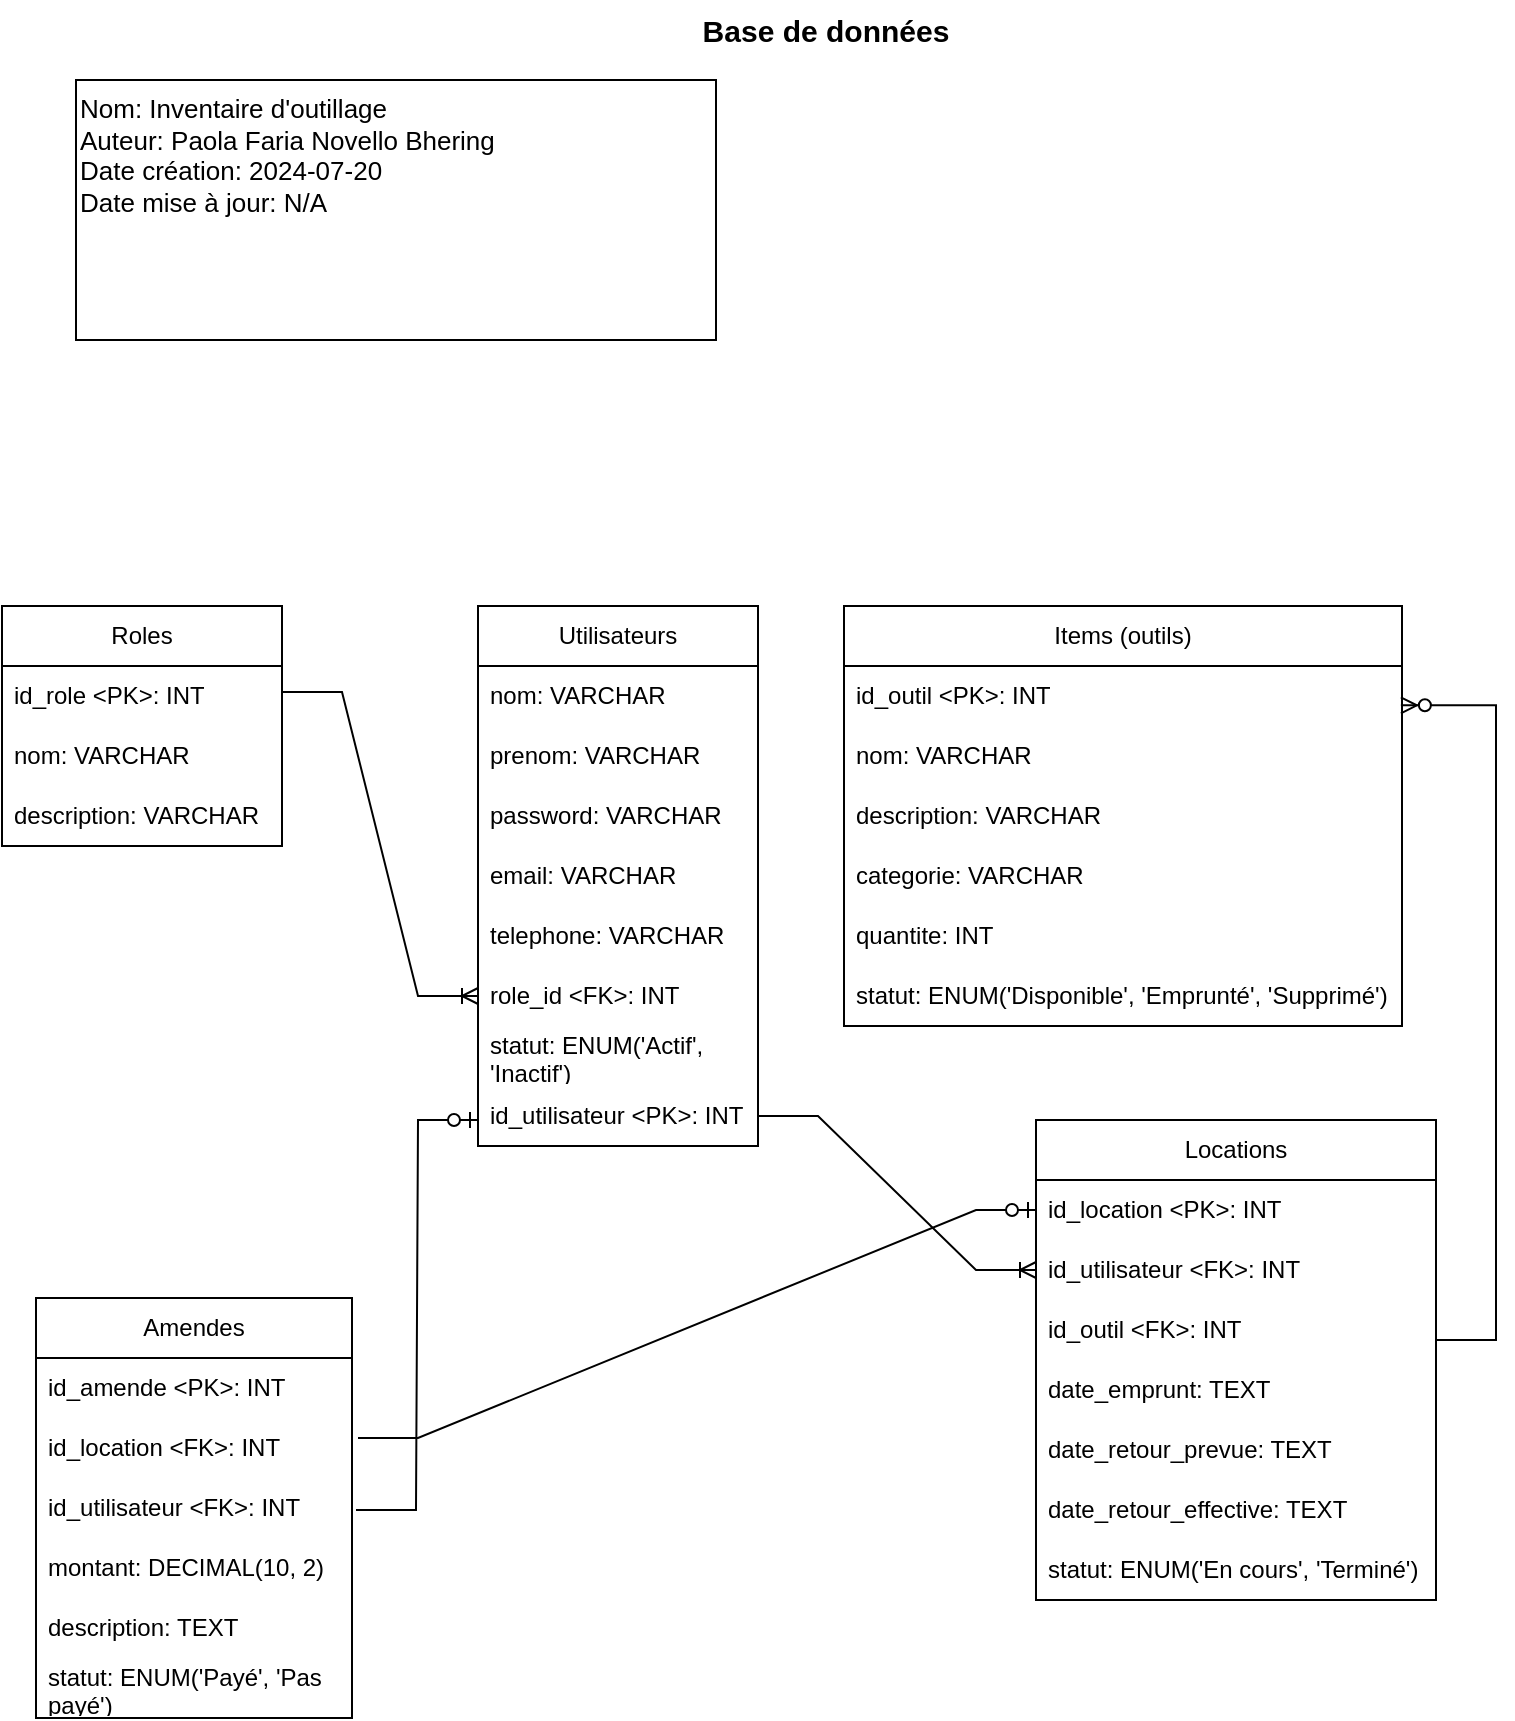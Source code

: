 <mxfile version="21.8.2" type="device">
  <diagram name="Page-1" id="j_84Ol_rRc1WWKsA9hxo">
    <mxGraphModel dx="2058" dy="820" grid="1" gridSize="10" guides="1" tooltips="1" connect="1" arrows="1" fold="1" page="1" pageScale="1" pageWidth="2339" pageHeight="3300" math="0" shadow="0">
      <root>
        <mxCell id="0" />
        <mxCell id="1" parent="0" />
        <mxCell id="dwD8XqkciGVuNtvJuvMU-1" value="Roles" style="swimlane;fontStyle=0;childLayout=stackLayout;horizontal=1;startSize=30;horizontalStack=0;resizeParent=1;resizeParentMax=0;resizeLast=0;collapsible=1;marginBottom=0;whiteSpace=wrap;html=1;" parent="1" vertex="1">
          <mxGeometry x="3" y="323" width="140" height="120" as="geometry" />
        </mxCell>
        <mxCell id="dwD8XqkciGVuNtvJuvMU-2" value="id_role &amp;lt;PK&amp;gt;: INT" style="text;strokeColor=none;fillColor=none;align=left;verticalAlign=middle;spacingLeft=4;spacingRight=4;overflow=hidden;points=[[0,0.5],[1,0.5]];portConstraint=eastwest;rotatable=0;whiteSpace=wrap;html=1;" parent="dwD8XqkciGVuNtvJuvMU-1" vertex="1">
          <mxGeometry y="30" width="140" height="30" as="geometry" />
        </mxCell>
        <mxCell id="dwD8XqkciGVuNtvJuvMU-3" value="nom: VARCHAR" style="text;strokeColor=none;fillColor=none;align=left;verticalAlign=middle;spacingLeft=4;spacingRight=4;overflow=hidden;points=[[0,0.5],[1,0.5]];portConstraint=eastwest;rotatable=0;whiteSpace=wrap;html=1;" parent="dwD8XqkciGVuNtvJuvMU-1" vertex="1">
          <mxGeometry y="60" width="140" height="30" as="geometry" />
        </mxCell>
        <mxCell id="dwD8XqkciGVuNtvJuvMU-4" value="description: VARCHAR" style="text;strokeColor=none;fillColor=none;align=left;verticalAlign=middle;spacingLeft=4;spacingRight=4;overflow=hidden;points=[[0,0.5],[1,0.5]];portConstraint=eastwest;rotatable=0;whiteSpace=wrap;html=1;" parent="dwD8XqkciGVuNtvJuvMU-1" vertex="1">
          <mxGeometry y="90" width="140" height="30" as="geometry" />
        </mxCell>
        <mxCell id="dwD8XqkciGVuNtvJuvMU-6" value="Utilisateurs" style="swimlane;fontStyle=0;childLayout=stackLayout;horizontal=1;startSize=30;horizontalStack=0;resizeParent=1;resizeParentMax=0;resizeLast=0;collapsible=1;marginBottom=0;whiteSpace=wrap;html=1;" parent="1" vertex="1">
          <mxGeometry x="241" y="323" width="140" height="270" as="geometry" />
        </mxCell>
        <mxCell id="dwD8XqkciGVuNtvJuvMU-8" value="nom: VARCHAR" style="text;strokeColor=none;fillColor=none;align=left;verticalAlign=middle;spacingLeft=4;spacingRight=4;overflow=hidden;points=[[0,0.5],[1,0.5]];portConstraint=eastwest;rotatable=0;whiteSpace=wrap;html=1;" parent="dwD8XqkciGVuNtvJuvMU-6" vertex="1">
          <mxGeometry y="30" width="140" height="30" as="geometry" />
        </mxCell>
        <mxCell id="dwD8XqkciGVuNtvJuvMU-9" value="prenom: VARCHAR" style="text;strokeColor=none;fillColor=none;align=left;verticalAlign=middle;spacingLeft=4;spacingRight=4;overflow=hidden;points=[[0,0.5],[1,0.5]];portConstraint=eastwest;rotatable=0;whiteSpace=wrap;html=1;" parent="dwD8XqkciGVuNtvJuvMU-6" vertex="1">
          <mxGeometry y="60" width="140" height="30" as="geometry" />
        </mxCell>
        <mxCell id="dwD8XqkciGVuNtvJuvMU-11" value="password: VARCHAR" style="text;strokeColor=none;fillColor=none;align=left;verticalAlign=middle;spacingLeft=4;spacingRight=4;overflow=hidden;points=[[0,0.5],[1,0.5]];portConstraint=eastwest;rotatable=0;whiteSpace=wrap;html=1;" parent="dwD8XqkciGVuNtvJuvMU-6" vertex="1">
          <mxGeometry y="90" width="140" height="30" as="geometry" />
        </mxCell>
        <mxCell id="dwD8XqkciGVuNtvJuvMU-27" value="email: VARCHAR" style="text;strokeColor=none;fillColor=none;align=left;verticalAlign=middle;spacingLeft=4;spacingRight=4;overflow=hidden;points=[[0,0.5],[1,0.5]];portConstraint=eastwest;rotatable=0;whiteSpace=wrap;html=1;" parent="dwD8XqkciGVuNtvJuvMU-6" vertex="1">
          <mxGeometry y="120" width="140" height="30" as="geometry" />
        </mxCell>
        <mxCell id="dwD8XqkciGVuNtvJuvMU-28" value="telephone: VARCHAR" style="text;strokeColor=none;fillColor=none;align=left;verticalAlign=middle;spacingLeft=4;spacingRight=4;overflow=hidden;points=[[0,0.5],[1,0.5]];portConstraint=eastwest;rotatable=0;whiteSpace=wrap;html=1;" parent="dwD8XqkciGVuNtvJuvMU-6" vertex="1">
          <mxGeometry y="150" width="140" height="30" as="geometry" />
        </mxCell>
        <mxCell id="dwD8XqkciGVuNtvJuvMU-12" value="role_id &amp;lt;FK&amp;gt;: INT" style="text;strokeColor=none;fillColor=none;align=left;verticalAlign=middle;spacingLeft=4;spacingRight=4;overflow=hidden;points=[[0,0.5],[1,0.5]];portConstraint=eastwest;rotatable=0;whiteSpace=wrap;html=1;" parent="dwD8XqkciGVuNtvJuvMU-6" vertex="1">
          <mxGeometry y="180" width="140" height="30" as="geometry" />
        </mxCell>
        <mxCell id="dwD8XqkciGVuNtvJuvMU-58" value="statut: ENUM(&#39;Actif&#39;, &#39;Inactif&#39;)" style="text;strokeColor=none;fillColor=none;align=left;verticalAlign=middle;spacingLeft=4;spacingRight=4;overflow=hidden;points=[[0,0.5],[1,0.5]];portConstraint=eastwest;rotatable=0;whiteSpace=wrap;html=1;" parent="dwD8XqkciGVuNtvJuvMU-6" vertex="1">
          <mxGeometry y="210" width="140" height="30" as="geometry" />
        </mxCell>
        <mxCell id="dwD8XqkciGVuNtvJuvMU-7" value="id_utilisateur &amp;lt;PK&amp;gt;: INT" style="text;strokeColor=none;fillColor=none;align=left;verticalAlign=middle;spacingLeft=4;spacingRight=4;overflow=hidden;points=[[0,0.5],[1,0.5]];portConstraint=eastwest;rotatable=0;whiteSpace=wrap;html=1;" parent="dwD8XqkciGVuNtvJuvMU-6" vertex="1">
          <mxGeometry y="240" width="140" height="30" as="geometry" />
        </mxCell>
        <mxCell id="dwD8XqkciGVuNtvJuvMU-13" value="Nom: Inventaire d&#39;outillage&lt;br&gt;Auteur: Paola Faria Novello Bhering&amp;nbsp;&lt;br&gt;Date création: 2024-07-20&lt;br&gt;Date mise à jour: N/A" style="rounded=0;whiteSpace=wrap;html=1;align=left;verticalAlign=top;fontSize=13;spacingBottom=0;" parent="1" vertex="1">
          <mxGeometry x="40" y="60" width="320" height="130" as="geometry" />
        </mxCell>
        <mxCell id="dwD8XqkciGVuNtvJuvMU-14" value="Base de données" style="text;strokeColor=none;align=center;fillColor=none;html=1;verticalAlign=middle;whiteSpace=wrap;rounded=0;fontStyle=1;fontSize=15;" parent="1" vertex="1">
          <mxGeometry x="260" y="20" width="310" height="30" as="geometry" />
        </mxCell>
        <mxCell id="dwD8XqkciGVuNtvJuvMU-15" value="Items (outils)" style="swimlane;fontStyle=0;childLayout=stackLayout;horizontal=1;startSize=30;horizontalStack=0;resizeParent=1;resizeParentMax=0;resizeLast=0;collapsible=1;marginBottom=0;whiteSpace=wrap;html=1;" parent="1" vertex="1">
          <mxGeometry x="424" y="323" width="279" height="210" as="geometry" />
        </mxCell>
        <mxCell id="dwD8XqkciGVuNtvJuvMU-16" value="id_outil &amp;lt;PK&amp;gt;: INT" style="text;strokeColor=none;fillColor=none;align=left;verticalAlign=middle;spacingLeft=4;spacingRight=4;overflow=hidden;points=[[0,0.5],[1,0.5]];portConstraint=eastwest;rotatable=0;whiteSpace=wrap;html=1;" parent="dwD8XqkciGVuNtvJuvMU-15" vertex="1">
          <mxGeometry y="30" width="279" height="30" as="geometry" />
        </mxCell>
        <mxCell id="dwD8XqkciGVuNtvJuvMU-17" value="nom: VARCHAR" style="text;strokeColor=none;fillColor=none;align=left;verticalAlign=middle;spacingLeft=4;spacingRight=4;overflow=hidden;points=[[0,0.5],[1,0.5]];portConstraint=eastwest;rotatable=0;whiteSpace=wrap;html=1;" parent="dwD8XqkciGVuNtvJuvMU-15" vertex="1">
          <mxGeometry y="60" width="279" height="30" as="geometry" />
        </mxCell>
        <mxCell id="dwD8XqkciGVuNtvJuvMU-18" value="description: VARCHAR" style="text;strokeColor=none;fillColor=none;align=left;verticalAlign=middle;spacingLeft=4;spacingRight=4;overflow=hidden;points=[[0,0.5],[1,0.5]];portConstraint=eastwest;rotatable=0;whiteSpace=wrap;html=1;" parent="dwD8XqkciGVuNtvJuvMU-15" vertex="1">
          <mxGeometry y="90" width="279" height="30" as="geometry" />
        </mxCell>
        <mxCell id="AtaY5h_QZOFM_C8Indqi-1" value="categorie: VARCHAR" style="text;strokeColor=none;fillColor=none;align=left;verticalAlign=middle;spacingLeft=4;spacingRight=4;overflow=hidden;points=[[0,0.5],[1,0.5]];portConstraint=eastwest;rotatable=0;whiteSpace=wrap;html=1;" vertex="1" parent="dwD8XqkciGVuNtvJuvMU-15">
          <mxGeometry y="120" width="279" height="30" as="geometry" />
        </mxCell>
        <mxCell id="dwD8XqkciGVuNtvJuvMU-19" value="quantite: INT" style="text;strokeColor=none;fillColor=none;align=left;verticalAlign=middle;spacingLeft=4;spacingRight=4;overflow=hidden;points=[[0,0.5],[1,0.5]];portConstraint=eastwest;rotatable=0;whiteSpace=wrap;html=1;" parent="dwD8XqkciGVuNtvJuvMU-15" vertex="1">
          <mxGeometry y="150" width="279" height="30" as="geometry" />
        </mxCell>
        <mxCell id="dwD8XqkciGVuNtvJuvMU-33" value="statut: ENUM(&#39;Disponible&#39;, &#39;Emprunté&#39;, &#39;Supprimé&#39;)" style="text;strokeColor=none;fillColor=none;align=left;verticalAlign=middle;spacingLeft=4;spacingRight=4;overflow=hidden;points=[[0,0.5],[1,0.5]];portConstraint=eastwest;rotatable=0;whiteSpace=wrap;html=1;" parent="dwD8XqkciGVuNtvJuvMU-15" vertex="1">
          <mxGeometry y="180" width="279" height="30" as="geometry" />
        </mxCell>
        <mxCell id="dwD8XqkciGVuNtvJuvMU-29" value="Locations" style="swimlane;fontStyle=0;childLayout=stackLayout;horizontal=1;startSize=30;horizontalStack=0;resizeParent=1;resizeParentMax=0;resizeLast=0;collapsible=1;marginBottom=0;whiteSpace=wrap;html=1;" parent="1" vertex="1">
          <mxGeometry x="520" y="580" width="200" height="240" as="geometry" />
        </mxCell>
        <mxCell id="dwD8XqkciGVuNtvJuvMU-30" value="id_location &amp;lt;PK&amp;gt;: INT" style="text;strokeColor=none;fillColor=none;align=left;verticalAlign=middle;spacingLeft=4;spacingRight=4;overflow=hidden;points=[[0,0.5],[1,0.5]];portConstraint=eastwest;rotatable=0;whiteSpace=wrap;html=1;" parent="dwD8XqkciGVuNtvJuvMU-29" vertex="1">
          <mxGeometry y="30" width="200" height="30" as="geometry" />
        </mxCell>
        <mxCell id="dwD8XqkciGVuNtvJuvMU-34" value="id_utilisateur &amp;lt;FK&amp;gt;: INT" style="text;strokeColor=none;fillColor=none;align=left;verticalAlign=middle;spacingLeft=4;spacingRight=4;overflow=hidden;points=[[0,0.5],[1,0.5]];portConstraint=eastwest;rotatable=0;whiteSpace=wrap;html=1;" parent="dwD8XqkciGVuNtvJuvMU-29" vertex="1">
          <mxGeometry y="60" width="200" height="30" as="geometry" />
        </mxCell>
        <mxCell id="dwD8XqkciGVuNtvJuvMU-35" value="id_outil &amp;lt;FK&amp;gt;: INT" style="text;strokeColor=none;fillColor=none;align=left;verticalAlign=middle;spacingLeft=4;spacingRight=4;overflow=hidden;points=[[0,0.5],[1,0.5]];portConstraint=eastwest;rotatable=0;whiteSpace=wrap;html=1;" parent="dwD8XqkciGVuNtvJuvMU-29" vertex="1">
          <mxGeometry y="90" width="200" height="30" as="geometry" />
        </mxCell>
        <mxCell id="dwD8XqkciGVuNtvJuvMU-36" value="date_emprunt: TEXT" style="text;strokeColor=none;fillColor=none;align=left;verticalAlign=middle;spacingLeft=4;spacingRight=4;overflow=hidden;points=[[0,0.5],[1,0.5]];portConstraint=eastwest;rotatable=0;whiteSpace=wrap;html=1;" parent="dwD8XqkciGVuNtvJuvMU-29" vertex="1">
          <mxGeometry y="120" width="200" height="30" as="geometry" />
        </mxCell>
        <mxCell id="dwD8XqkciGVuNtvJuvMU-38" value="date_retour_prevue: TEXT" style="text;strokeColor=none;fillColor=none;align=left;verticalAlign=middle;spacingLeft=4;spacingRight=4;overflow=hidden;points=[[0,0.5],[1,0.5]];portConstraint=eastwest;rotatable=0;whiteSpace=wrap;html=1;" parent="dwD8XqkciGVuNtvJuvMU-29" vertex="1">
          <mxGeometry y="150" width="200" height="30" as="geometry" />
        </mxCell>
        <mxCell id="dwD8XqkciGVuNtvJuvMU-39" value="date_retour_effective: TEXT" style="text;strokeColor=none;fillColor=none;align=left;verticalAlign=middle;spacingLeft=4;spacingRight=4;overflow=hidden;points=[[0,0.5],[1,0.5]];portConstraint=eastwest;rotatable=0;whiteSpace=wrap;html=1;" parent="dwD8XqkciGVuNtvJuvMU-29" vertex="1">
          <mxGeometry y="180" width="200" height="30" as="geometry" />
        </mxCell>
        <mxCell id="dwD8XqkciGVuNtvJuvMU-31" value="statut: ENUM(&#39;En cours&#39;, &#39;Terminé&#39;)" style="text;strokeColor=none;fillColor=none;align=left;verticalAlign=middle;spacingLeft=4;spacingRight=4;overflow=hidden;points=[[0,0.5],[1,0.5]];portConstraint=eastwest;rotatable=0;whiteSpace=wrap;html=1;" parent="dwD8XqkciGVuNtvJuvMU-29" vertex="1">
          <mxGeometry y="210" width="200" height="30" as="geometry" />
        </mxCell>
        <mxCell id="dwD8XqkciGVuNtvJuvMU-40" value="Amendes" style="swimlane;fontStyle=0;childLayout=stackLayout;horizontal=1;startSize=30;horizontalStack=0;resizeParent=1;resizeParentMax=0;resizeLast=0;collapsible=1;marginBottom=0;whiteSpace=wrap;html=1;" parent="1" vertex="1">
          <mxGeometry x="20" y="669" width="158" height="210" as="geometry" />
        </mxCell>
        <mxCell id="dwD8XqkciGVuNtvJuvMU-41" value="id_amende &amp;lt;PK&amp;gt;: INT" style="text;strokeColor=none;fillColor=none;align=left;verticalAlign=middle;spacingLeft=4;spacingRight=4;overflow=hidden;points=[[0,0.5],[1,0.5]];portConstraint=eastwest;rotatable=0;whiteSpace=wrap;html=1;" parent="dwD8XqkciGVuNtvJuvMU-40" vertex="1">
          <mxGeometry y="30" width="158" height="30" as="geometry" />
        </mxCell>
        <mxCell id="dwD8XqkciGVuNtvJuvMU-60" value="id_location &amp;lt;FK&amp;gt;: INT" style="text;strokeColor=none;fillColor=none;align=left;verticalAlign=middle;spacingLeft=4;spacingRight=4;overflow=hidden;points=[[0,0.5],[1,0.5]];portConstraint=eastwest;rotatable=0;whiteSpace=wrap;html=1;" parent="dwD8XqkciGVuNtvJuvMU-40" vertex="1">
          <mxGeometry y="60" width="158" height="30" as="geometry" />
        </mxCell>
        <mxCell id="dwD8XqkciGVuNtvJuvMU-46" value="id_utilisateur &amp;lt;FK&amp;gt;: INT" style="text;strokeColor=none;fillColor=none;align=left;verticalAlign=middle;spacingLeft=4;spacingRight=4;overflow=hidden;points=[[0,0.5],[1,0.5]];portConstraint=eastwest;rotatable=0;whiteSpace=wrap;html=1;" parent="dwD8XqkciGVuNtvJuvMU-40" vertex="1">
          <mxGeometry y="90" width="158" height="30" as="geometry" />
        </mxCell>
        <mxCell id="dwD8XqkciGVuNtvJuvMU-42" value="montant:&amp;nbsp;DECIMAL(10, 2)" style="text;strokeColor=none;fillColor=none;align=left;verticalAlign=middle;spacingLeft=4;spacingRight=4;overflow=hidden;points=[[0,0.5],[1,0.5]];portConstraint=eastwest;rotatable=0;whiteSpace=wrap;html=1;" parent="dwD8XqkciGVuNtvJuvMU-40" vertex="1">
          <mxGeometry y="120" width="158" height="30" as="geometry" />
        </mxCell>
        <mxCell id="dwD8XqkciGVuNtvJuvMU-43" value="description: TEXT" style="text;strokeColor=none;fillColor=none;align=left;verticalAlign=middle;spacingLeft=4;spacingRight=4;overflow=hidden;points=[[0,0.5],[1,0.5]];portConstraint=eastwest;rotatable=0;whiteSpace=wrap;html=1;" parent="dwD8XqkciGVuNtvJuvMU-40" vertex="1">
          <mxGeometry y="150" width="158" height="30" as="geometry" />
        </mxCell>
        <mxCell id="dwD8XqkciGVuNtvJuvMU-59" value="statut: ENUM(&#39;Payé&#39;, &#39;Pas payé&#39;)" style="text;strokeColor=none;fillColor=none;align=left;verticalAlign=middle;spacingLeft=4;spacingRight=4;overflow=hidden;points=[[0,0.5],[1,0.5]];portConstraint=eastwest;rotatable=0;whiteSpace=wrap;html=1;" parent="dwD8XqkciGVuNtvJuvMU-40" vertex="1">
          <mxGeometry y="180" width="158" height="30" as="geometry" />
        </mxCell>
        <mxCell id="dwD8XqkciGVuNtvJuvMU-62" value="" style="edgeStyle=entityRelationEdgeStyle;fontSize=12;html=1;endArrow=ERoneToMany;rounded=0;exitX=1;exitY=0.5;exitDx=0;exitDy=0;entryX=0;entryY=0.5;entryDx=0;entryDy=0;" parent="1" source="dwD8XqkciGVuNtvJuvMU-7" target="dwD8XqkciGVuNtvJuvMU-34" edge="1">
          <mxGeometry width="100" height="100" relative="1" as="geometry">
            <mxPoint x="521" y="651" as="sourcePoint" />
            <mxPoint x="621" y="551" as="targetPoint" />
          </mxGeometry>
        </mxCell>
        <mxCell id="dwD8XqkciGVuNtvJuvMU-63" value="" style="edgeStyle=entityRelationEdgeStyle;fontSize=12;html=1;endArrow=ERoneToMany;rounded=0;exitX=1;exitY=0.5;exitDx=0;exitDy=0;entryX=0;entryY=0.5;entryDx=0;entryDy=0;" parent="1" target="dwD8XqkciGVuNtvJuvMU-12" edge="1">
          <mxGeometry width="100" height="100" relative="1" as="geometry">
            <mxPoint x="143" y="366" as="sourcePoint" />
            <mxPoint x="211" y="545" as="targetPoint" />
          </mxGeometry>
        </mxCell>
        <mxCell id="dwD8XqkciGVuNtvJuvMU-65" value="" style="edgeStyle=entityRelationEdgeStyle;fontSize=12;html=1;endArrow=ERzeroToOne;endFill=1;rounded=0;entryX=0;entryY=0.5;entryDx=0;entryDy=0;exitX=1.019;exitY=0.333;exitDx=0;exitDy=0;exitPerimeter=0;" parent="1" source="dwD8XqkciGVuNtvJuvMU-60" target="dwD8XqkciGVuNtvJuvMU-30" edge="1">
          <mxGeometry width="100" height="100" relative="1" as="geometry">
            <mxPoint x="521" y="651" as="sourcePoint" />
            <mxPoint x="621" y="551" as="targetPoint" />
          </mxGeometry>
        </mxCell>
        <mxCell id="dwD8XqkciGVuNtvJuvMU-68" value="" style="edgeStyle=entityRelationEdgeStyle;fontSize=12;html=1;endArrow=ERzeroToOne;endFill=1;rounded=0;entryX=0;entryY=0.5;entryDx=0;entryDy=0;" parent="1" edge="1">
          <mxGeometry width="100" height="100" relative="1" as="geometry">
            <mxPoint x="180" y="775" as="sourcePoint" />
            <mxPoint x="241" y="580" as="targetPoint" />
            <Array as="points">
              <mxPoint x="223" y="778" />
            </Array>
          </mxGeometry>
        </mxCell>
        <mxCell id="dwD8XqkciGVuNtvJuvMU-69" value="" style="edgeStyle=entityRelationEdgeStyle;fontSize=12;html=1;endArrow=ERzeroToMany;endFill=1;rounded=0;entryX=0.998;entryY=0.655;entryDx=0;entryDy=0;entryPerimeter=0;" parent="1" target="dwD8XqkciGVuNtvJuvMU-16" edge="1">
          <mxGeometry width="100" height="100" relative="1" as="geometry">
            <mxPoint x="720" y="690" as="sourcePoint" />
            <mxPoint x="790" y="370" as="targetPoint" />
            <Array as="points">
              <mxPoint x="751" y="650" />
              <mxPoint x="780" y="566" />
              <mxPoint x="758" y="535" />
            </Array>
          </mxGeometry>
        </mxCell>
      </root>
    </mxGraphModel>
  </diagram>
</mxfile>
